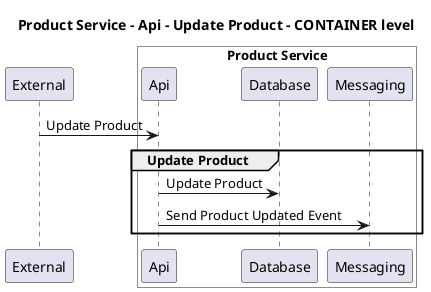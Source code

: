@startuml

title Product Service - Api - Update Product - CONTAINER level

participant "External" as C4InterFlow.SoftwareSystems.ExternalSystem

box "Product Service" #White
    participant "Api" as ECommercePlatform.SoftwareSystems.ProductService.Containers.Api
    participant "Database" as ECommercePlatform.SoftwareSystems.ProductService.Containers.Database
    participant "Messaging" as ECommercePlatform.SoftwareSystems.ProductService.Containers.Messaging
end box


C4InterFlow.SoftwareSystems.ExternalSystem -> ECommercePlatform.SoftwareSystems.ProductService.Containers.Api : Update Product
group Update Product
ECommercePlatform.SoftwareSystems.ProductService.Containers.Api -> ECommercePlatform.SoftwareSystems.ProductService.Containers.Database : Update Product
ECommercePlatform.SoftwareSystems.ProductService.Containers.Api -> ECommercePlatform.SoftwareSystems.ProductService.Containers.Messaging : Send Product Updated Event
end


@enduml
